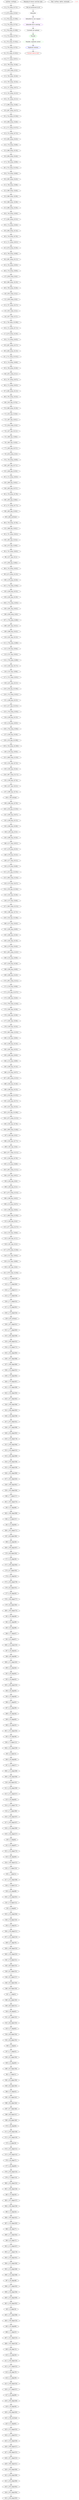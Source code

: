 digraph g {
legend_varNames [ label="varNum: varName" ]
legend_varNames_0 [ label="0: x_725_out(p_{0,75})" ]
legend_varNames_1 [ label="1: x_674_out(p_{0,24})" ]
legend_varNames_2 [ label="2: x_759_out(p_{0,109})" ]
legend_varNames_3 [ label="3: x_724_out(p_{0,74})" ]
legend_varNames_4 [ label="4: x_758_out(p_{0,108})" ]
legend_varNames_5 [ label="5: x_723_out(p_{0,73})" ]
legend_varNames_6 [ label="6: x_755_out(p_{0,105})" ]
legend_varNames_7 [ label="7: x_720_out(p_{0,70})" ]
legend_varNames_8 [ label="8: x_752_out(p_{0,102})" ]
legend_varNames_9 [ label="9: x_717_out(p_{0,67})" ]
legend_varNames_10 [ label="10: x_708_out(p_{0,58})" ]
legend_varNames_11 [ label="11: x_653_out(p_{0,3})" ]
legend_varNames_12 [ label="12: x_704_out(p_{0,54})" ]
legend_varNames_13 [ label="13: x_703_out(p_{0,53})" ]
legend_varNames_14 [ label="14: x_737_out(p_{0,87})" ]
legend_varNames_15 [ label="15: x_702_out(p_{0,52})" ]
legend_varNames_16 [ label="16: x_701_out(p_{0,51})" ]
legend_varNames_17 [ label="17: x_698_out(p_{0,48})" ]
legend_varNames_18 [ label="18: x_697_out(p_{0,47})" ]
legend_varNames_19 [ label="19: x_754_out(p_{0,104})" ]
legend_varNames_20 [ label="20: x_696_out(p_{0,46})" ]
legend_varNames_21 [ label="21: x_757_out(p_{0,107})" ]
legend_varNames_22 [ label="22: x_722_out(p_{0,72})" ]
legend_varNames_23 [ label="23: x_695_out(p_{0,45})" ]
legend_varNames_24 [ label="24: x_719_out(p_{0,69})" ]
legend_varNames_25 [ label="25: x_666_out(p_{0,16})" ]
legend_varNames_26 [ label="26: x_694_out(p_{0,44})" ]
legend_varNames_27 [ label="27: x_749_out(p_{0,99})" ]
legend_varNames_28 [ label="28: x_753_out(p_{0,103})" ]
legend_varNames_29 [ label="29: x_718_out(p_{0,68})" ]
legend_varNames_30 [ label="30: x_693_out(p_{0,43})" ]
legend_varNames_31 [ label="31: x_748_out(p_{0,98})" ]
legend_varNames_32 [ label="32: x_690_out(p_{0,40})" ]
legend_varNames_33 [ label="33: x_689_out(p_{0,39})" ]
legend_varNames_34 [ label="34: x_688_out(p_{0,38})" ]
legend_varNames_35 [ label="35: x_686_out(p_{0,36})" ]
legend_varNames_36 [ label="36: x_740_out(p_{0,90})" ]
legend_varNames_37 [ label="37: x_685_out(p_{0,35})" ]
legend_varNames_38 [ label="38: x_714_out(p_{0,64})" ]
legend_varNames_39 [ label="39: x_664_out(p_{0,14})" ]
legend_varNames_40 [ label="40: x_726_out(p_{0,76})" ]
legend_varNames_41 [ label="41: x_711_out(p_{0,61})" ]
legend_varNames_42 [ label="42: x_676_out(p_{0,26})" ]
legend_varNames_43 [ label="43: x_746_out(p_{0,96})" ]
legend_varNames_44 [ label="44: x_661_out(p_{0,11})" ]
legend_varNames_45 [ label="45: x_745_out(p_{0,95})" ]
legend_varNames_46 [ label="46: x_710_out(p_{0,60})" ]
legend_varNames_47 [ label="47: x_656_out(p_{0,6})" ]
legend_varNames_48 [ label="48: x_660_out(p_{0,10})" ]
legend_varNames_49 [ label="49: x_709_out(p_{0,59})" ]
legend_varNames_50 [ label="50: x_655_out(p_{0,5})" ]
legend_varNames_51 [ label="51: x_659_out(p_{0,9})" ]
legend_varNames_52 [ label="52: x_707_out(p_{0,57})" ]
legend_varNames_53 [ label="53: x_652_out(p_{0,2})" ]
legend_varNames_54 [ label="54: x_657_out(p_{0,7})" ]
legend_varNames_55 [ label="55: x_756_out(p_{0,106})" ]
legend_varNames_56 [ label="56: x_721_out(p_{0,71})" ]
legend_varNames_57 [ label="57: x_670_out(p_{0,20})" ]
legend_varNames_58 [ label="58: x_713_out(p_{0,63})" ]
legend_varNames_59 [ label="59: x_687_out(p_{0,37})" ]
legend_varNames_60 [ label="60: x_663_out(p_{0,13})" ]
legend_varNames_61 [ label="61: x_751_out(p_{0,101})" ]
legend_varNames_62 [ label="62: x_716_out(p_{0,66})" ]
legend_varNames_63 [ label="63: x_706_out(p_{0,56})" ]
legend_varNames_64 [ label="64: x_651_out(p_{0,1})" ]
legend_varNames_65 [ label="65: x_747_out(p_{0,97})" ]
legend_varNames_66 [ label="66: x_712_out(p_{0,62})" ]
legend_varNames_67 [ label="67: x_662_out(p_{0,12})" ]
legend_varNames_68 [ label="68: x_705_out(p_{0,55})" ]
legend_varNames_69 [ label="69: x_502_in(p_{0,76})" ]
legend_varNames_70 [ label="70: x_669_out(p_{0,19})" ]
legend_varNames_71 [ label="71: x_452_in(p_{0,26})" ]
legend_varNames_72 [ label="72: x_487_in(p_{0,61})" ]
legend_varNames_73 [ label="73: x_654_out(p_{0,4})" ]
legend_varNames_74 [ label="74: x_437_in(p_{0,11})" ]
legend_varNames_75 [ label="75: x_486_in(p_{0,60})" ]
legend_varNames_76 [ label="76: x_485_in(p_{0,59})" ]
legend_varNames_77 [ label="77: x_483_in(p_{0,57})" ]
legend_varNames_78 [ label="78: x_650_out(p_{0,0})" ]
legend_varNames_79 [ label="79: x_730_out(p_{0,80})" ]
legend_varNames_80 [ label="80: x_497_in(p_{0,71})" ]
legend_varNames_81 [ label="81: x_446_in(p_{0,20})" ]
legend_varNames_82 [ label="82: x_715_out(p_{0,65})" ]
legend_varNames_83 [ label="83: x_489_in(p_{0,63})" ]
legend_varNames_84 [ label="84: x_463_in(p_{0,37})" ]
legend_varNames_85 [ label="85: x_729_out(p_{0,79})" ]
legend_varNames_86 [ label="86: x_492_in(p_{0,66})" ]
legend_varNames_87 [ label="87: x_727_out(p_{0,77})" ]
legend_varNames_88 [ label="88: x_482_in(p_{0,56})" ]
legend_varNames_89 [ label="89: x_649_out(Start)" ]
legend_varNames_90 [ label="90: x_728_out(p_{0,78})" ]
legend_varNames_91 [ label="91: x_488_in(p_{0,62})" ]
legend_varNames_92 [ label="92: x_731_out(p_{0,81})" ]
legend_varNames_93 [ label="93: x_481_in(p_{0,55})" ]
legend_varNames_94 [ label="94: x_475_in(p_{0,49})" ]
legend_varNames_95 [ label="95: x_732_out(p_{0,82})" ]
legend_varNames_96 [ label="96: x_427_in(p_{0,1})" ]
legend_varNames_97 [ label="97: x_506_in(p_{0,80})" ]
legend_varNames_98 [ label="98: x_733_out(p_{0,83})" ]
legend_varNames_99 [ label="99: x_673_out(p_{0,23})" ]
legend_varNames_100 [ label="100: x_476_in(p_{0,50})" ]
legend_varNames_101 [ label="101: x_734_out(p_{0,84})" ]
legend_varNames_102 [ label="102: x_458_in(p_{0,32})" ]
legend_varNames_103 [ label="103: x_445_in(p_{0,19})" ]
legend_varNames_104 [ label="104: x_735_out(p_{0,85})" ]
legend_varNames_105 [ label="105: x_491_in(p_{0,65})" ]
legend_varNames_106 [ label="106: x_658_out(p_{0,8})" ]
legend_varNames_107 [ label="107: x_736_out(p_{0,86})" ]
legend_varNames_108 [ label="108: x_467_in(p_{0,41})" ]
legend_varNames_109 [ label="109: x_468_in(p_{0,42})" ]
legend_varNames_110 [ label="110: x_441_in(p_{0,15})" ]
legend_varNames_111 [ label="111: x_738_out(p_{0,88})" ]
legend_varNames_112 [ label="112: x_520_in(p_{0,94})" ]
legend_varNames_113 [ label="113: x_521_in(p_{0,95})" ]
legend_varNames_114 [ label="114: x_739_out(p_{0,89})" ]
legend_varNames_115 [ label="115: x_443_in(p_{0,17})" ]
legend_varNames_116 [ label="116: x_522_in(p_{0,96})" ]
legend_varNames_117 [ label="117: x_741_out(p_{0,91})" ]
legend_varNames_118 [ label="118: x_447_in(p_{0,21})" ]
legend_varNames_119 [ label="119: x_526_in(p_{0,100})" ]
legend_varNames_120 [ label="120: x_742_out(p_{0,92})" ]
legend_varNames_121 [ label="121: x_448_in(p_{0,22})" ]
legend_varNames_122 [ label="122: x_527_in(p_{0,101})" ]
legend_varNames_123 [ label="123: x_743_out(p_{0,93})" ]
legend_varNames_124 [ label="124: x_439_in(p_{0,13})" ]
legend_varNames_125 [ label="125: x_518_in(p_{0,92})" ]
legend_varNames_126 [ label="126: x_744_out(p_{0,94})" ]
legend_varNames_127 [ label="127: x_456_in(p_{0,30})" ]
legend_varNames_128 [ label="128: x_535_in(p_{0,109})" ]
legend_varNames_129 [ label="129: x_750_out(p_{0,100})" ]
legend_varNames_130 [ label="130: x_519_in(p_{0,93})" ]
legend_varNames_131 [ label="131: x_668_out(p_{0,18})" ]
legend_varNames_132 [ label="132: x_501_in(p_{0,75})" ]
legend_varNames_133 [ label="133: x_450_in(p_{0,24})" ]
legend_varNames_134 [ label="134: x_667_out(p_{0,17})" ]
legend_varNames_135 [ label="135: x_500_in(p_{0,74})" ]
legend_varNames_136 [ label="136: x_457_in(p_{0,31})" ]
legend_varNames_137 [ label="137: x_499_in(p_{0,73})" ]
legend_varNames_138 [ label="138: x_536_in(Goal)" ]
legend_varNames_139 [ label="139: x_496_in(p_{0,70})" ]
legend_varNames_140 [ label="140: x_529_in(p_{0,103})" ]
legend_varNames_141 [ label="141: x_493_in(p_{0,67})" ]
legend_varNames_142 [ label="142: x_438_in(p_{0,12})" ]
legend_varNames_143 [ label="143: x_484_in(p_{0,58})" ]
legend_varNames_144 [ label="144: x_429_in(p_{0,3})" ]
legend_varNames_145 [ label="145: x_480_in(p_{0,54})" ]
legend_varNames_146 [ label="146: x_517_in(p_{0,91})" ]
legend_varNames_147 [ label="147: x_479_in(p_{0,53})" ]
legend_varNames_148 [ label="148: x_478_in(p_{0,52})" ]
legend_varNames_149 [ label="149: x_477_in(p_{0,51})" ]
legend_varNames_150 [ label="150: x_474_in(p_{0,48})" ]
legend_varNames_151 [ label="151: x_531_in(p_{0,105})" ]
legend_varNames_152 [ label="152: x_684_out(p_{0,34})" ]
legend_varNames_153 [ label="153: x_473_in(p_{0,47})" ]
legend_varNames_154 [ label="154: x_530_in(p_{0,104})" ]
legend_varNames_155 [ label="155: x_455_in(p_{0,29})" ]
legend_varNames_156 [ label="156: x_472_in(p_{0,46})" ]
legend_varNames_157 [ label="157: x_665_out(p_{0,15})" ]
legend_varNames_158 [ label="158: x_498_in(p_{0,72})" ]
legend_varNames_159 [ label="159: x_534_in(p_{0,108})" ]
legend_varNames_160 [ label="160: x_471_in(p_{0,45})" ]
legend_varNames_161 [ label="161: x_495_in(p_{0,69})" ]
legend_varNames_162 [ label="162: x_460_in(p_{0,34})" ]
legend_varNames_163 [ label="163: x_442_in(p_{0,16})" ]
legend_varNames_164 [ label="164: x_470_in(p_{0,44})" ]
legend_varNames_165 [ label="165: x_692_out(p_{0,42})" ]
legend_varNames_166 [ label="166: x_525_in(p_{0,99})" ]
legend_varNames_167 [ label="167: x_454_in(p_{0,28})" ]
legend_varNames_168 [ label="168: x_494_in(p_{0,68})" ]
legend_varNames_169 [ label="169: x_469_in(p_{0,43})" ]
legend_varNames_170 [ label="170: x_691_out(p_{0,41})" ]
legend_varNames_171 [ label="171: x_524_in(p_{0,98})" ]
legend_varNames_172 [ label="172: x_533_in(p_{0,107})" ]
legend_varNames_173 [ label="173: x_466_in(p_{0,40})" ]
legend_varNames_174 [ label="174: x_700_out(p_{0,50})" ]
legend_varNames_175 [ label="175: x_465_in(p_{0,39})" ]
legend_varNames_176 [ label="176: x_464_in(p_{0,38})" ]
legend_varNames_177 [ label="177: x_462_in(p_{0,36})" ]
legend_varNames_178 [ label="178: x_459_in(p_{0,33})" ]
legend_varNames_179 [ label="179: x_683_out(p_{0,33})" ]
legend_varNames_180 [ label="180: x_516_in(p_{0,90})" ]
legend_varNames_181 [ label="181: x_436_in(p_{0,10})" ]
legend_varNames_182 [ label="182: x_461_in(p_{0,35})" ]
legend_varNames_183 [ label="183: x_490_in(p_{0,64})" ]
legend_varNames_184 [ label="184: x_515_in(p_{0,89})" ]
legend_varNames_185 [ label="185: x_440_in(p_{0,14})" ]
legend_varNames_186 [ label="186: x_523_in(p_{0,97})" ]
legend_varNames_187 [ label="187: x_682_out(p_{0,32})" ]
legend_varNames_188 [ label="188: x_444_in(p_{0,18})" ]
legend_varNames_189 [ label="189: x_449_in(p_{0,23})" ]
legend_varNames_190 [ label="190: x_528_in(p_{0,102})" ]
legend_varNames_191 [ label="191: x_453_in(p_{0,27})" ]
legend_varNames_192 [ label="192: x_451_in(p_{0,25})" ]
legend_varNames_193 [ label="193: x_532_in(p_{0,106})" ]
legend_varNames_194 [ label="194: x_672_out(p_{0,22})" ]
legend_varNames_195 [ label="195: x_505_in(p_{0,79})" ]
legend_varNames_196 [ label="196: x_699_out(p_{0,49})" ]
legend_varNames_197 [ label="197: x_426_in(p_{0,0})" ]
legend_varNames_198 [ label="198: x_503_in(p_{0,77})" ]
legend_varNames_199 [ label="199: x_435_in(p_{0,9})" ]
legend_varNames_200 [ label="200: x_671_out(p_{0,21})" ]
legend_varNames_201 [ label="201: x_504_in(p_{0,78})" ]
legend_varNames_202 [ label="202: x_514_in(p_{0,88})" ]
legend_varNames_203 [ label="203: x_681_out(p_{0,31})" ]
legend_varNames_204 [ label="204: x_507_in(p_{0,81})" ]
legend_varNames_205 [ label="205: x_434_in(p_{0,8})" ]
legend_varNames_206 [ label="206: x_428_in(p_{0,2})" ]
legend_varNames_207 [ label="207: x_675_out(p_{0,25})" ]
legend_varNames_208 [ label="208: x_508_in(p_{0,82})" ]
legend_varNames_209 [ label="209: x_513_in(p_{0,87})" ]
legend_varNames_210 [ label="210: x_509_in(p_{0,83})" ]
legend_varNames_211 [ label="211: x_680_out(p_{0,30})" ]
legend_varNames_212 [ label="212: x_430_in(p_{0,4})" ]
legend_varNames_213 [ label="213: x_677_out(p_{0,27})" ]
legend_varNames_214 [ label="214: x_510_in(p_{0,84})" ]
legend_varNames_215 [ label="215: x_433_in(p_{0,7})" ]
legend_varNames_216 [ label="216: x_431_in(p_{0,5})" ]
legend_varNames_217 [ label="217: x_678_out(p_{0,28})" ]
legend_varNames_218 [ label="218: x_511_in(p_{0,85})" ]
legend_varNames_219 [ label="219: x_512_in(p_{0,86})" ]
legend_varNames_220 [ label="220: x_432_in(p_{0,6})" ]
legend_varNames_221 [ label="221: x_679_out(p_{0,29})" ]
legend_varNames_222 [ label="222: x_174_edge(259)" ]
legend_varNames_223 [ label="223: x_175_edge(260)" ]
legend_varNames_224 [ label="224: x_173_edge(257)" ]
legend_varNames_225 [ label="225: x_172_edge(256)" ]
legend_varNames_226 [ label="226: x_171_edge(255)" ]
legend_varNames_227 [ label="227: x_176_edge(261)" ]
legend_varNames_228 [ label="228: x_170_edge(254)" ]
legend_varNames_229 [ label="229: x_425_in(Start)" ]
legend_varNames_230 [ label="230: x_167_edge(251)" ]
legend_varNames_231 [ label="231: x_177_edge(263)" ]
legend_varNames_232 [ label="232: x_166_edge(249)" ]
legend_varNames_233 [ label="233: x_168_edge(252)" ]
legend_varNames_234 [ label="234: x_114_edge(171)" ]
legend_varNames_235 [ label="235: x_195_edge(295)" ]
legend_varNames_236 [ label="236: x_191_edge(288)" ]
legend_varNames_237 [ label="237: x_186_edge(280)" ]
legend_varNames_238 [ label="238: x_153_edge(231)" ]
legend_varNames_239 [ label="239: x_178_edge(265)" ]
legend_varNames_240 [ label="240: x_179_edge(267)" ]
legend_varNames_241 [ label="241: x_125_edge(189)" ]
legend_varNames_242 [ label="242: x_129_edge(195)" ]
legend_varNames_243 [ label="243: x_187_edge(282)" ]
legend_varNames_244 [ label="244: x_196_edge(296)" ]
legend_varNames_245 [ label="245: x_188_edge(283)" ]
legend_varNames_246 [ label="246: x_158_edge(238)" ]
legend_varNames_247 [ label="247: x_161_edge(241)" ]
legend_varNames_248 [ label="248: x_197_edge(298)" ]
legend_varNames_249 [ label="249: x_193_edge(292)" ]
legend_varNames_250 [ label="250: x_118_edge(178)" ]
legend_varNames_251 [ label="251: x_194_edge(294)" ]
legend_varNames_252 [ label="252: x_143_edge(215)" ]
legend_varNames_253 [ label="253: x_180_edge(269)" ]
legend_varNames_254 [ label="254: x_156_edge(236)" ]
legend_varNames_255 [ label="255: x_159_edge(239)" ]
legend_varNames_256 [ label="256: x_192_edge(290)" ]
legend_varNames_257 [ label="257: x_162_edge(243)" ]
legend_varNames_258 [ label="258: x_199_edge(301)" ]
legend_varNames_259 [ label="259: x_163_edge(244)" ]
legend_varNames_260 [ label="260: x_77_edge(117)" ]
legend_varNames_261 [ label="261: x_182_edge(273)" ]
legend_varNames_262 [ label="262: x_41_edge(66)" ]
legend_varNames_263 [ label="263: x_198_edge(299)" ]
legend_varNames_264 [ label="264: x_70_edge(107)" ]
legend_varNames_265 [ label="265: x_35_edge(60)" ]
legend_varNames_266 [ label="266: x_181_edge(271)" ]
legend_varNames_267 [ label="267: x_69_edge(106)" ]
legend_varNames_268 [ label="268: x_34_edge(58)" ]
legend_varNames_269 [ label="269: x_190_edge(287)" ]
legend_varNames_270 [ label="270: x_68_edge(104)" ]
legend_varNames_271 [ label="271: x_33_edge(56)" ]
legend_varNames_272 [ label="272: x_189_edge(285)" ]
legend_varNames_273 [ label="273: x_67_edge(103)" ]
legend_varNames_274 [ label="274: x_32_edge(54)" ]
legend_varNames_275 [ label="275: x_185_edge(278)" ]
legend_varNames_276 [ label="276: x_65_edge(101)" ]
legend_varNames_277 [ label="277: x_30_edge(50)" ]
legend_varNames_278 [ label="278: x_184_edge(277)" ]
legend_varNames_279 [ label="279: x_64_edge(100)" ]
legend_varNames_280 [ label="280: x_183_edge(275)" ]
legend_varNames_281 [ label="281: x_29_edge(49)" ]
legend_varNames_282 [ label="282: x_63_edge(99)" ]
legend_varNames_283 [ label="283: x_62_edge(98)" ]
legend_varNames_284 [ label="284: x_27_edge(47)" ]
legend_varNames_285 [ label="285: x_61_edge(97)" ]
legend_varNames_286 [ label="286: x_154_edge(233)" ]
legend_varNames_287 [ label="287: x_26_edge(45)" ]
legend_varNames_288 [ label="288: x_60_edge(96)" ]
legend_varNames_289 [ label="289: x_121_edge(182)" ]
legend_varNames_290 [ label="290: x_25_edge(44)" ]
legend_varNames_291 [ label="291: x_59_edge(95)" ]
legend_varNames_292 [ label="292: x_24_edge(42)" ]
legend_varNames_293 [ label="293: x_169_edge(253)" ]
legend_varNames_294 [ label="294: x_58_edge(93)" ]
legend_varNames_295 [ label="295: x_23_edge(40)" ]
legend_varNames_296 [ label="296: x_57_edge(91)" ]
legend_varNames_297 [ label="297: x_22_edge(39)" ]
legend_varNames_298 [ label="298: x_19_edge(34)" ]
legend_varNames_299 [ label="299: x_53_edge(83)" ]
legend_varNames_300 [ label="300: x_18_edge(32)" ]
legend_varNames_301 [ label="301: x_155_edge(235)" ]
legend_varNames_302 [ label="302: x_20_edge(36)" ]
legend_varNames_303 [ label="303: x_73_edge(112)" ]
legend_varNames_304 [ label="304: x_152_edge(229)" ]
legend_varNames_305 [ label="305: x_6_edge(13)" ]
legend_varNames_306 [ label="306: x_56_edge(89)" ]
legend_varNames_307 [ label="307: x_21_edge(37)" ]
legend_varNames_308 [ label="308: x_113_edge(169)" ]
legend_varNames_309 [ label="309: x_136_edge(206)" ]
legend_varNames_310 [ label="310: x_66_edge(102)" ]
legend_varNames_311 [ label="311: x_126_edge(190)" ]
legend_varNames_312 [ label="312: x_151_edge(227)" ]
legend_varNames_313 [ label="313: x_54_edge(85)" ]
legend_varNames_314 [ label="314: x_115_edge(173)" ]
legend_varNames_315 [ label="315: x_71_edge(109)" ]
legend_varNames_316 [ label="316: x_130_edge(197)" ]
legend_varNames_317 [ label="317: x_165_edge(247)" ]
legend_varNames_318 [ label="318: x_119_edge(180)" ]
legend_varNames_319 [ label="319: x_144_edge(217)" ]
legend_varNames_320 [ label="320: x_3_edge(6)" ]
legend_varNames_321 [ label="321: x_55_edge(87)" ]
legend_varNames_322 [ label="322: x_116_edge(175)" ]
legend_varNames_323 [ label="323: x_38_edge(63)" ]
legend_varNames_324 [ label="324: x_140_edge(212)" ]
legend_varNames_325 [ label="325: x_72_edge(110)" ]
legend_varNames_326 [ label="326: x_7_edge(15)" ]
legend_varNames_327 [ label="327: x_131_edge(199)" ]
legend_varNames_328 [ label="328: x_74_edge(113)" ]
legend_varNames_329 [ label="329: x_42_edge(68)" ]
legend_varNames_330 [ label="330: x_133_edge(201)" ]
legend_varNames_331 [ label="331: x_76_edge(115)" ]
legend_varNames_332 [ label="332: x_4_edge(8)" ]
legend_varNames_333 [ label="333: x_135_edge(204)" ]
legend_varNames_334 [ label="334: x_78_edge(119)" ]
legend_varNames_335 [ label="335: x_12_edge(23)" ]
legend_varNames_336 [ label="336: x_139_edge(211)" ]
legend_varNames_337 [ label="337: x_142_edge(214)" ]
legend_varNames_338 [ label="338: x_47_edge(76)" ]
legend_varNames_339 [ label="339: x_148_edge(223)" ]
legend_varNames_340 [ label="340: x_150_edge(225)" ]
legend_varNames_341 [ label="341: x_79_edge(121)" ]
legend_varNames_342 [ label="342: x_80_edge(123)" ]
legend_varNames_343 [ label="343: x_81_edge(125)" ]
legend_varNames_344 [ label="344: x_82_edge(127)" ]
legend_varNames_345 [ label="345: x_83_edge(128)" ]
legend_varNames_346 [ label="346: x_84_edge(129)" ]
legend_varNames_347 [ label="347: x_1_edge(2)" ]
legend_varNames_348 [ label="348: x_85_edge(130)" ]
legend_varNames_349 [ label="349: x_86_edge(131)" ]
legend_varNames_350 [ label="350: x_36_edge(61)" ]
legend_varNames_351 [ label="351: x_87_edge(132)" ]
legend_varNames_352 [ label="352: x_88_edge(133)" ]
legend_varNames_353 [ label="353: x_37_edge(62)" ]
legend_varNames_354 [ label="354: x_89_edge(134)" ]
legend_varNames_355 [ label="355: x_90_edge(135)" ]
legend_varNames_356 [ label="356: x_2_edge(4)" ]
legend_varNames_357 [ label="357: x_17_edge(31)" ]
legend_varNames_358 [ label="358: x_91_edge(136)" ]
legend_varNames_359 [ label="359: x_52_edge(82)" ]
legend_varNames_360 [ label="360: x_92_edge(138)" ]
legend_varNames_361 [ label="361: x_5_edge(11)" ]
legend_varNames_362 [ label="362: x_93_edge(139)" ]
legend_varNames_363 [ label="363: x_94_edge(140)" ]
legend_varNames_364 [ label="364: x_31_edge(52)" ]
legend_varNames_365 [ label="365: x_95_edge(142)" ]
legend_varNames_366 [ label="366: x_96_edge(144)" ]
legend_varNames_367 [ label="367: x_97_edge(146)" ]
legend_varNames_368 [ label="368: x_98_edge(147)" ]
legend_varNames_369 [ label="369: x_99_edge(148)" ]
legend_varNames_370 [ label="370: x_39_edge(64)" ]
legend_varNames_371 [ label="371: x_100_edge(149)" ]
legend_varNames_372 [ label="372: x_101_edge(150)" ]
legend_varNames_373 [ label="373: x_9_edge(18)" ]
legend_varNames_374 [ label="374: x_102_edge(151)" ]
legend_varNames_375 [ label="375: x_103_edge(152)" ]
legend_varNames_376 [ label="376: x_44_edge(71)" ]
legend_varNames_377 [ label="377: x_40_edge(65)" ]
legend_varNames_378 [ label="378: x_104_edge(153)" ]
legend_varNames_379 [ label="379: x_75_edge(114)" ]
legend_varNames_380 [ label="380: x_105_edge(155)" ]
legend_varNames_381 [ label="381: x_106_edge(156)" ]
legend_varNames_382 [ label="382: x_10_edge(20)" ]
legend_varNames_383 [ label="383: x_107_edge(157)" ]
legend_varNames_384 [ label="384: x_108_edge(159)" ]
legend_varNames_385 [ label="385: x_13_edge(24)" ]
legend_varNames_386 [ label="386: x_109_edge(161)" ]
legend_varNames_387 [ label="387: x_110_edge(163)" ]
legend_varNames_388 [ label="388: x_48_edge(77)" ]
legend_varNames_389 [ label="389: x_111_edge(165)" ]
legend_varNames_390 [ label="390: x_45_edge(72)" ]
legend_varNames_391 [ label="391: x_112_edge(167)" ]
legend_varNames_392 [ label="392: x_117_edge(176)" ]
legend_varNames_393 [ label="393: x_120_edge(181)" ]
legend_varNames_394 [ label="394: x_122_edge(184)" ]
legend_varNames_395 [ label="395: x_123_edge(186)" ]
legend_varNames_396 [ label="396: x_124_edge(188)" ]
legend_varNames_397 [ label="397: x_28_edge(48)" ]
legend_varNames_398 [ label="398: x_127_edge(192)" ]
legend_varNames_399 [ label="399: x_128_edge(194)" ]
legend_varNames_400 [ label="400: x_132_edge(200)" ]
legend_varNames_401 [ label="401: x_134_edge(202)" ]
legend_varNames_402 [ label="402: x_8_edge(16)" ]
legend_varNames_403 [ label="403: x_137_edge(208)" ]
legend_varNames_404 [ label="404: x_138_edge(210)" ]
legend_varNames_405 [ label="405: x_43_edge(69)" ]
legend_varNames_406 [ label="406: x_11_edge(22)" ]
legend_varNames_407 [ label="407: x_141_edge(213)" ]
legend_varNames_408 [ label="408: x_145_edge(218)" ]
legend_varNames_409 [ label="409: x_46_edge(74)" ]
legend_varNames_410 [ label="410: x_14_edge(26)" ]
legend_varNames_411 [ label="411: x_146_edge(220)" ]
legend_varNames_412 [ label="412: x_147_edge(222)" ]
legend_varNames_413 [ label="413: x_49_edge(79)" ]
legend_varNames_414 [ label="414: x_15_edge(28)" ]
legend_varNames_415 [ label="415: x_149_edge(224)" ]
legend_varNames_416 [ label="416: x_157_edge(237)" ]
legend_varNames_417 [ label="417: x_50_edge(80)" ]
legend_varNames_418 [ label="418: x_160_edge(240)" ]
legend_varNames_419 [ label="419: x_16_edge(30)" ]
legend_varNames_420 [ label="420: x_164_edge(245)" ]
legend_varNames_421 [ label="421: x_760_out(Goal)" ]
legend_varNames_422 [ label="422: x_51_edge(81)" ]
legend_varNames_423 [ label="423: x_212_edge(323)" ]
legend_varNames_424 [ label="424: x_211_edge(321)" ]
legend_varNames_425 [ label="425: x_210_edge(319)" ]
legend_varNames_426 [ label="426: x_209_edge(317)" ]
legend_varNames_427 [ label="427: x_208_edge(315)" ]
legend_varNames_428 [ label="428: x_207_edge(313)" ]
legend_varNames_429 [ label="429: x_206_edge(311)" ]
legend_varNames_430 [ label="430: x_205_edge(309)" ]
legend_varNames_431 [ label="431: x_204_edge(308)" ]
legend_varNames_432 [ label="432: x_203_edge(306)" ]
legend_varNames_433 [ label="433: x_202_edge(305)" ]
legend_varNames_434 [ label="434: x_201_edge(304)" ]
legend_varNames_435 [ label="435: x_200_edge(303)" ]
legend_varNames -> legend_varNames_0
legend_varNames_0 -> legend_varNames_1
legend_varNames_1 -> legend_varNames_2
legend_varNames_2 -> legend_varNames_3
legend_varNames_3 -> legend_varNames_4
legend_varNames_4 -> legend_varNames_5
legend_varNames_5 -> legend_varNames_6
legend_varNames_6 -> legend_varNames_7
legend_varNames_7 -> legend_varNames_8
legend_varNames_8 -> legend_varNames_9
legend_varNames_9 -> legend_varNames_10
legend_varNames_10 -> legend_varNames_11
legend_varNames_11 -> legend_varNames_12
legend_varNames_12 -> legend_varNames_13
legend_varNames_13 -> legend_varNames_14
legend_varNames_14 -> legend_varNames_15
legend_varNames_15 -> legend_varNames_16
legend_varNames_16 -> legend_varNames_17
legend_varNames_17 -> legend_varNames_18
legend_varNames_18 -> legend_varNames_19
legend_varNames_19 -> legend_varNames_20
legend_varNames_20 -> legend_varNames_21
legend_varNames_21 -> legend_varNames_22
legend_varNames_22 -> legend_varNames_23
legend_varNames_23 -> legend_varNames_24
legend_varNames_24 -> legend_varNames_25
legend_varNames_25 -> legend_varNames_26
legend_varNames_26 -> legend_varNames_27
legend_varNames_27 -> legend_varNames_28
legend_varNames_28 -> legend_varNames_29
legend_varNames_29 -> legend_varNames_30
legend_varNames_30 -> legend_varNames_31
legend_varNames_31 -> legend_varNames_32
legend_varNames_32 -> legend_varNames_33
legend_varNames_33 -> legend_varNames_34
legend_varNames_34 -> legend_varNames_35
legend_varNames_35 -> legend_varNames_36
legend_varNames_36 -> legend_varNames_37
legend_varNames_37 -> legend_varNames_38
legend_varNames_38 -> legend_varNames_39
legend_varNames_39 -> legend_varNames_40
legend_varNames_40 -> legend_varNames_41
legend_varNames_41 -> legend_varNames_42
legend_varNames_42 -> legend_varNames_43
legend_varNames_43 -> legend_varNames_44
legend_varNames_44 -> legend_varNames_45
legend_varNames_45 -> legend_varNames_46
legend_varNames_46 -> legend_varNames_47
legend_varNames_47 -> legend_varNames_48
legend_varNames_48 -> legend_varNames_49
legend_varNames_49 -> legend_varNames_50
legend_varNames_50 -> legend_varNames_51
legend_varNames_51 -> legend_varNames_52
legend_varNames_52 -> legend_varNames_53
legend_varNames_53 -> legend_varNames_54
legend_varNames_54 -> legend_varNames_55
legend_varNames_55 -> legend_varNames_56
legend_varNames_56 -> legend_varNames_57
legend_varNames_57 -> legend_varNames_58
legend_varNames_58 -> legend_varNames_59
legend_varNames_59 -> legend_varNames_60
legend_varNames_60 -> legend_varNames_61
legend_varNames_61 -> legend_varNames_62
legend_varNames_62 -> legend_varNames_63
legend_varNames_63 -> legend_varNames_64
legend_varNames_64 -> legend_varNames_65
legend_varNames_65 -> legend_varNames_66
legend_varNames_66 -> legend_varNames_67
legend_varNames_67 -> legend_varNames_68
legend_varNames_68 -> legend_varNames_69
legend_varNames_69 -> legend_varNames_70
legend_varNames_70 -> legend_varNames_71
legend_varNames_71 -> legend_varNames_72
legend_varNames_72 -> legend_varNames_73
legend_varNames_73 -> legend_varNames_74
legend_varNames_74 -> legend_varNames_75
legend_varNames_75 -> legend_varNames_76
legend_varNames_76 -> legend_varNames_77
legend_varNames_77 -> legend_varNames_78
legend_varNames_78 -> legend_varNames_79
legend_varNames_79 -> legend_varNames_80
legend_varNames_80 -> legend_varNames_81
legend_varNames_81 -> legend_varNames_82
legend_varNames_82 -> legend_varNames_83
legend_varNames_83 -> legend_varNames_84
legend_varNames_84 -> legend_varNames_85
legend_varNames_85 -> legend_varNames_86
legend_varNames_86 -> legend_varNames_87
legend_varNames_87 -> legend_varNames_88
legend_varNames_88 -> legend_varNames_89
legend_varNames_89 -> legend_varNames_90
legend_varNames_90 -> legend_varNames_91
legend_varNames_91 -> legend_varNames_92
legend_varNames_92 -> legend_varNames_93
legend_varNames_93 -> legend_varNames_94
legend_varNames_94 -> legend_varNames_95
legend_varNames_95 -> legend_varNames_96
legend_varNames_96 -> legend_varNames_97
legend_varNames_97 -> legend_varNames_98
legend_varNames_98 -> legend_varNames_99
legend_varNames_99 -> legend_varNames_100
legend_varNames_100 -> legend_varNames_101
legend_varNames_101 -> legend_varNames_102
legend_varNames_102 -> legend_varNames_103
legend_varNames_103 -> legend_varNames_104
legend_varNames_104 -> legend_varNames_105
legend_varNames_105 -> legend_varNames_106
legend_varNames_106 -> legend_varNames_107
legend_varNames_107 -> legend_varNames_108
legend_varNames_108 -> legend_varNames_109
legend_varNames_109 -> legend_varNames_110
legend_varNames_110 -> legend_varNames_111
legend_varNames_111 -> legend_varNames_112
legend_varNames_112 -> legend_varNames_113
legend_varNames_113 -> legend_varNames_114
legend_varNames_114 -> legend_varNames_115
legend_varNames_115 -> legend_varNames_116
legend_varNames_116 -> legend_varNames_117
legend_varNames_117 -> legend_varNames_118
legend_varNames_118 -> legend_varNames_119
legend_varNames_119 -> legend_varNames_120
legend_varNames_120 -> legend_varNames_121
legend_varNames_121 -> legend_varNames_122
legend_varNames_122 -> legend_varNames_123
legend_varNames_123 -> legend_varNames_124
legend_varNames_124 -> legend_varNames_125
legend_varNames_125 -> legend_varNames_126
legend_varNames_126 -> legend_varNames_127
legend_varNames_127 -> legend_varNames_128
legend_varNames_128 -> legend_varNames_129
legend_varNames_129 -> legend_varNames_130
legend_varNames_130 -> legend_varNames_131
legend_varNames_131 -> legend_varNames_132
legend_varNames_132 -> legend_varNames_133
legend_varNames_133 -> legend_varNames_134
legend_varNames_134 -> legend_varNames_135
legend_varNames_135 -> legend_varNames_136
legend_varNames_136 -> legend_varNames_137
legend_varNames_137 -> legend_varNames_138
legend_varNames_138 -> legend_varNames_139
legend_varNames_139 -> legend_varNames_140
legend_varNames_140 -> legend_varNames_141
legend_varNames_141 -> legend_varNames_142
legend_varNames_142 -> legend_varNames_143
legend_varNames_143 -> legend_varNames_144
legend_varNames_144 -> legend_varNames_145
legend_varNames_145 -> legend_varNames_146
legend_varNames_146 -> legend_varNames_147
legend_varNames_147 -> legend_varNames_148
legend_varNames_148 -> legend_varNames_149
legend_varNames_149 -> legend_varNames_150
legend_varNames_150 -> legend_varNames_151
legend_varNames_151 -> legend_varNames_152
legend_varNames_152 -> legend_varNames_153
legend_varNames_153 -> legend_varNames_154
legend_varNames_154 -> legend_varNames_155
legend_varNames_155 -> legend_varNames_156
legend_varNames_156 -> legend_varNames_157
legend_varNames_157 -> legend_varNames_158
legend_varNames_158 -> legend_varNames_159
legend_varNames_159 -> legend_varNames_160
legend_varNames_160 -> legend_varNames_161
legend_varNames_161 -> legend_varNames_162
legend_varNames_162 -> legend_varNames_163
legend_varNames_163 -> legend_varNames_164
legend_varNames_164 -> legend_varNames_165
legend_varNames_165 -> legend_varNames_166
legend_varNames_166 -> legend_varNames_167
legend_varNames_167 -> legend_varNames_168
legend_varNames_168 -> legend_varNames_169
legend_varNames_169 -> legend_varNames_170
legend_varNames_170 -> legend_varNames_171
legend_varNames_171 -> legend_varNames_172
legend_varNames_172 -> legend_varNames_173
legend_varNames_173 -> legend_varNames_174
legend_varNames_174 -> legend_varNames_175
legend_varNames_175 -> legend_varNames_176
legend_varNames_176 -> legend_varNames_177
legend_varNames_177 -> legend_varNames_178
legend_varNames_178 -> legend_varNames_179
legend_varNames_179 -> legend_varNames_180
legend_varNames_180 -> legend_varNames_181
legend_varNames_181 -> legend_varNames_182
legend_varNames_182 -> legend_varNames_183
legend_varNames_183 -> legend_varNames_184
legend_varNames_184 -> legend_varNames_185
legend_varNames_185 -> legend_varNames_186
legend_varNames_186 -> legend_varNames_187
legend_varNames_187 -> legend_varNames_188
legend_varNames_188 -> legend_varNames_189
legend_varNames_189 -> legend_varNames_190
legend_varNames_190 -> legend_varNames_191
legend_varNames_191 -> legend_varNames_192
legend_varNames_192 -> legend_varNames_193
legend_varNames_193 -> legend_varNames_194
legend_varNames_194 -> legend_varNames_195
legend_varNames_195 -> legend_varNames_196
legend_varNames_196 -> legend_varNames_197
legend_varNames_197 -> legend_varNames_198
legend_varNames_198 -> legend_varNames_199
legend_varNames_199 -> legend_varNames_200
legend_varNames_200 -> legend_varNames_201
legend_varNames_201 -> legend_varNames_202
legend_varNames_202 -> legend_varNames_203
legend_varNames_203 -> legend_varNames_204
legend_varNames_204 -> legend_varNames_205
legend_varNames_205 -> legend_varNames_206
legend_varNames_206 -> legend_varNames_207
legend_varNames_207 -> legend_varNames_208
legend_varNames_208 -> legend_varNames_209
legend_varNames_209 -> legend_varNames_210
legend_varNames_210 -> legend_varNames_211
legend_varNames_211 -> legend_varNames_212
legend_varNames_212 -> legend_varNames_213
legend_varNames_213 -> legend_varNames_214
legend_varNames_214 -> legend_varNames_215
legend_varNames_215 -> legend_varNames_216
legend_varNames_216 -> legend_varNames_217
legend_varNames_217 -> legend_varNames_218
legend_varNames_218 -> legend_varNames_219
legend_varNames_219 -> legend_varNames_220
legend_varNames_220 -> legend_varNames_221
legend_varNames_221 -> legend_varNames_222
legend_varNames_222 -> legend_varNames_223
legend_varNames_223 -> legend_varNames_224
legend_varNames_224 -> legend_varNames_225
legend_varNames_225 -> legend_varNames_226
legend_varNames_226 -> legend_varNames_227
legend_varNames_227 -> legend_varNames_228
legend_varNames_228 -> legend_varNames_229
legend_varNames_229 -> legend_varNames_230
legend_varNames_230 -> legend_varNames_231
legend_varNames_231 -> legend_varNames_232
legend_varNames_232 -> legend_varNames_233
legend_varNames_233 -> legend_varNames_234
legend_varNames_234 -> legend_varNames_235
legend_varNames_235 -> legend_varNames_236
legend_varNames_236 -> legend_varNames_237
legend_varNames_237 -> legend_varNames_238
legend_varNames_238 -> legend_varNames_239
legend_varNames_239 -> legend_varNames_240
legend_varNames_240 -> legend_varNames_241
legend_varNames_241 -> legend_varNames_242
legend_varNames_242 -> legend_varNames_243
legend_varNames_243 -> legend_varNames_244
legend_varNames_244 -> legend_varNames_245
legend_varNames_245 -> legend_varNames_246
legend_varNames_246 -> legend_varNames_247
legend_varNames_247 -> legend_varNames_248
legend_varNames_248 -> legend_varNames_249
legend_varNames_249 -> legend_varNames_250
legend_varNames_250 -> legend_varNames_251
legend_varNames_251 -> legend_varNames_252
legend_varNames_252 -> legend_varNames_253
legend_varNames_253 -> legend_varNames_254
legend_varNames_254 -> legend_varNames_255
legend_varNames_255 -> legend_varNames_256
legend_varNames_256 -> legend_varNames_257
legend_varNames_257 -> legend_varNames_258
legend_varNames_258 -> legend_varNames_259
legend_varNames_259 -> legend_varNames_260
legend_varNames_260 -> legend_varNames_261
legend_varNames_261 -> legend_varNames_262
legend_varNames_262 -> legend_varNames_263
legend_varNames_263 -> legend_varNames_264
legend_varNames_264 -> legend_varNames_265
legend_varNames_265 -> legend_varNames_266
legend_varNames_266 -> legend_varNames_267
legend_varNames_267 -> legend_varNames_268
legend_varNames_268 -> legend_varNames_269
legend_varNames_269 -> legend_varNames_270
legend_varNames_270 -> legend_varNames_271
legend_varNames_271 -> legend_varNames_272
legend_varNames_272 -> legend_varNames_273
legend_varNames_273 -> legend_varNames_274
legend_varNames_274 -> legend_varNames_275
legend_varNames_275 -> legend_varNames_276
legend_varNames_276 -> legend_varNames_277
legend_varNames_277 -> legend_varNames_278
legend_varNames_278 -> legend_varNames_279
legend_varNames_279 -> legend_varNames_280
legend_varNames_280 -> legend_varNames_281
legend_varNames_281 -> legend_varNames_282
legend_varNames_282 -> legend_varNames_283
legend_varNames_283 -> legend_varNames_284
legend_varNames_284 -> legend_varNames_285
legend_varNames_285 -> legend_varNames_286
legend_varNames_286 -> legend_varNames_287
legend_varNames_287 -> legend_varNames_288
legend_varNames_288 -> legend_varNames_289
legend_varNames_289 -> legend_varNames_290
legend_varNames_290 -> legend_varNames_291
legend_varNames_291 -> legend_varNames_292
legend_varNames_292 -> legend_varNames_293
legend_varNames_293 -> legend_varNames_294
legend_varNames_294 -> legend_varNames_295
legend_varNames_295 -> legend_varNames_296
legend_varNames_296 -> legend_varNames_297
legend_varNames_297 -> legend_varNames_298
legend_varNames_298 -> legend_varNames_299
legend_varNames_299 -> legend_varNames_300
legend_varNames_300 -> legend_varNames_301
legend_varNames_301 -> legend_varNames_302
legend_varNames_302 -> legend_varNames_303
legend_varNames_303 -> legend_varNames_304
legend_varNames_304 -> legend_varNames_305
legend_varNames_305 -> legend_varNames_306
legend_varNames_306 -> legend_varNames_307
legend_varNames_307 -> legend_varNames_308
legend_varNames_308 -> legend_varNames_309
legend_varNames_309 -> legend_varNames_310
legend_varNames_310 -> legend_varNames_311
legend_varNames_311 -> legend_varNames_312
legend_varNames_312 -> legend_varNames_313
legend_varNames_313 -> legend_varNames_314
legend_varNames_314 -> legend_varNames_315
legend_varNames_315 -> legend_varNames_316
legend_varNames_316 -> legend_varNames_317
legend_varNames_317 -> legend_varNames_318
legend_varNames_318 -> legend_varNames_319
legend_varNames_319 -> legend_varNames_320
legend_varNames_320 -> legend_varNames_321
legend_varNames_321 -> legend_varNames_322
legend_varNames_322 -> legend_varNames_323
legend_varNames_323 -> legend_varNames_324
legend_varNames_324 -> legend_varNames_325
legend_varNames_325 -> legend_varNames_326
legend_varNames_326 -> legend_varNames_327
legend_varNames_327 -> legend_varNames_328
legend_varNames_328 -> legend_varNames_329
legend_varNames_329 -> legend_varNames_330
legend_varNames_330 -> legend_varNames_331
legend_varNames_331 -> legend_varNames_332
legend_varNames_332 -> legend_varNames_333
legend_varNames_333 -> legend_varNames_334
legend_varNames_334 -> legend_varNames_335
legend_varNames_335 -> legend_varNames_336
legend_varNames_336 -> legend_varNames_337
legend_varNames_337 -> legend_varNames_338
legend_varNames_338 -> legend_varNames_339
legend_varNames_339 -> legend_varNames_340
legend_varNames_340 -> legend_varNames_341
legend_varNames_341 -> legend_varNames_342
legend_varNames_342 -> legend_varNames_343
legend_varNames_343 -> legend_varNames_344
legend_varNames_344 -> legend_varNames_345
legend_varNames_345 -> legend_varNames_346
legend_varNames_346 -> legend_varNames_347
legend_varNames_347 -> legend_varNames_348
legend_varNames_348 -> legend_varNames_349
legend_varNames_349 -> legend_varNames_350
legend_varNames_350 -> legend_varNames_351
legend_varNames_351 -> legend_varNames_352
legend_varNames_352 -> legend_varNames_353
legend_varNames_353 -> legend_varNames_354
legend_varNames_354 -> legend_varNames_355
legend_varNames_355 -> legend_varNames_356
legend_varNames_356 -> legend_varNames_357
legend_varNames_357 -> legend_varNames_358
legend_varNames_358 -> legend_varNames_359
legend_varNames_359 -> legend_varNames_360
legend_varNames_360 -> legend_varNames_361
legend_varNames_361 -> legend_varNames_362
legend_varNames_362 -> legend_varNames_363
legend_varNames_363 -> legend_varNames_364
legend_varNames_364 -> legend_varNames_365
legend_varNames_365 -> legend_varNames_366
legend_varNames_366 -> legend_varNames_367
legend_varNames_367 -> legend_varNames_368
legend_varNames_368 -> legend_varNames_369
legend_varNames_369 -> legend_varNames_370
legend_varNames_370 -> legend_varNames_371
legend_varNames_371 -> legend_varNames_372
legend_varNames_372 -> legend_varNames_373
legend_varNames_373 -> legend_varNames_374
legend_varNames_374 -> legend_varNames_375
legend_varNames_375 -> legend_varNames_376
legend_varNames_376 -> legend_varNames_377
legend_varNames_377 -> legend_varNames_378
legend_varNames_378 -> legend_varNames_379
legend_varNames_379 -> legend_varNames_380
legend_varNames_380 -> legend_varNames_381
legend_varNames_381 -> legend_varNames_382
legend_varNames_382 -> legend_varNames_383
legend_varNames_383 -> legend_varNames_384
legend_varNames_384 -> legend_varNames_385
legend_varNames_385 -> legend_varNames_386
legend_varNames_386 -> legend_varNames_387
legend_varNames_387 -> legend_varNames_388
legend_varNames_388 -> legend_varNames_389
legend_varNames_389 -> legend_varNames_390
legend_varNames_390 -> legend_varNames_391
legend_varNames_391 -> legend_varNames_392
legend_varNames_392 -> legend_varNames_393
legend_varNames_393 -> legend_varNames_394
legend_varNames_394 -> legend_varNames_395
legend_varNames_395 -> legend_varNames_396
legend_varNames_396 -> legend_varNames_397
legend_varNames_397 -> legend_varNames_398
legend_varNames_398 -> legend_varNames_399
legend_varNames_399 -> legend_varNames_400
legend_varNames_400 -> legend_varNames_401
legend_varNames_401 -> legend_varNames_402
legend_varNames_402 -> legend_varNames_403
legend_varNames_403 -> legend_varNames_404
legend_varNames_404 -> legend_varNames_405
legend_varNames_405 -> legend_varNames_406
legend_varNames_406 -> legend_varNames_407
legend_varNames_407 -> legend_varNames_408
legend_varNames_408 -> legend_varNames_409
legend_varNames_409 -> legend_varNames_410
legend_varNames_410 -> legend_varNames_411
legend_varNames_411 -> legend_varNames_412
legend_varNames_412 -> legend_varNames_413
legend_varNames_413 -> legend_varNames_414
legend_varNames_414 -> legend_varNames_415
legend_varNames_415 -> legend_varNames_416
legend_varNames_416 -> legend_varNames_417
legend_varNames_417 -> legend_varNames_418
legend_varNames_418 -> legend_varNames_419
legend_varNames_419 -> legend_varNames_420
legend_varNames_420 -> legend_varNames_421
legend_varNames_421 -> legend_varNames_422
legend_varNames_422 -> legend_varNames_423
legend_varNames_423 -> legend_varNames_424
legend_varNames_424 -> legend_varNames_425
legend_varNames_425 -> legend_varNames_426
legend_varNames_426 -> legend_varNames_427
legend_varNames_427 -> legend_varNames_428
legend_varNames_428 -> legend_varNames_429
legend_varNames_429 -> legend_varNames_430
legend_varNames_430 -> legend_varNames_431
legend_varNames_431 -> legend_varNames_432
legend_varNames_432 -> legend_varNames_433
legend_varNames_433 -> legend_varNames_434
legend_varNames_434 -> legend_varNames_435
legend_colours_0 [ label="Meaning of colours and line style" ]
legend_colours_1 [ label="Not yet processed at all"  ]
legend_colours_0 -> legend_colours_1
legend_colours_2 [ label="Infeasible" color=gray ]
legend_colours_1 -> legend_colours_2
legend_colours_3 [ label="Infeasible by user request" color=purple style=dashed ]
legend_colours_2 -> legend_colours_3
legend_colours_4 [ label="Infeasible due to absGap" color=purple ]
legend_colours_3 -> legend_colours_4
legend_colours_5 [ label="Currently not optimal" style=dashed ]
legend_colours_4 -> legend_colours_5
legend_colours_6 [ label="Feasible" color=green ]
legend_colours_5 -> legend_colours_6
legend_colours_7 [ label="Feasible, implicitly solved" color=green style=dashed ]
legend_colours_6 -> legend_colours_7
legend_colours_8 [ label="Duplicate solution" color=blue ]
legend_colours_7 -> legend_colours_8
legend_colours_9 [ label="Current node at exit" fontcolor=red ]
legend_colours_8 -> legend_colours_9
legend_text [ label="Text: varNum, objVal, solutionId" ]
1 [ label="1, 0" color=gray fontcolor=red ] 
}
